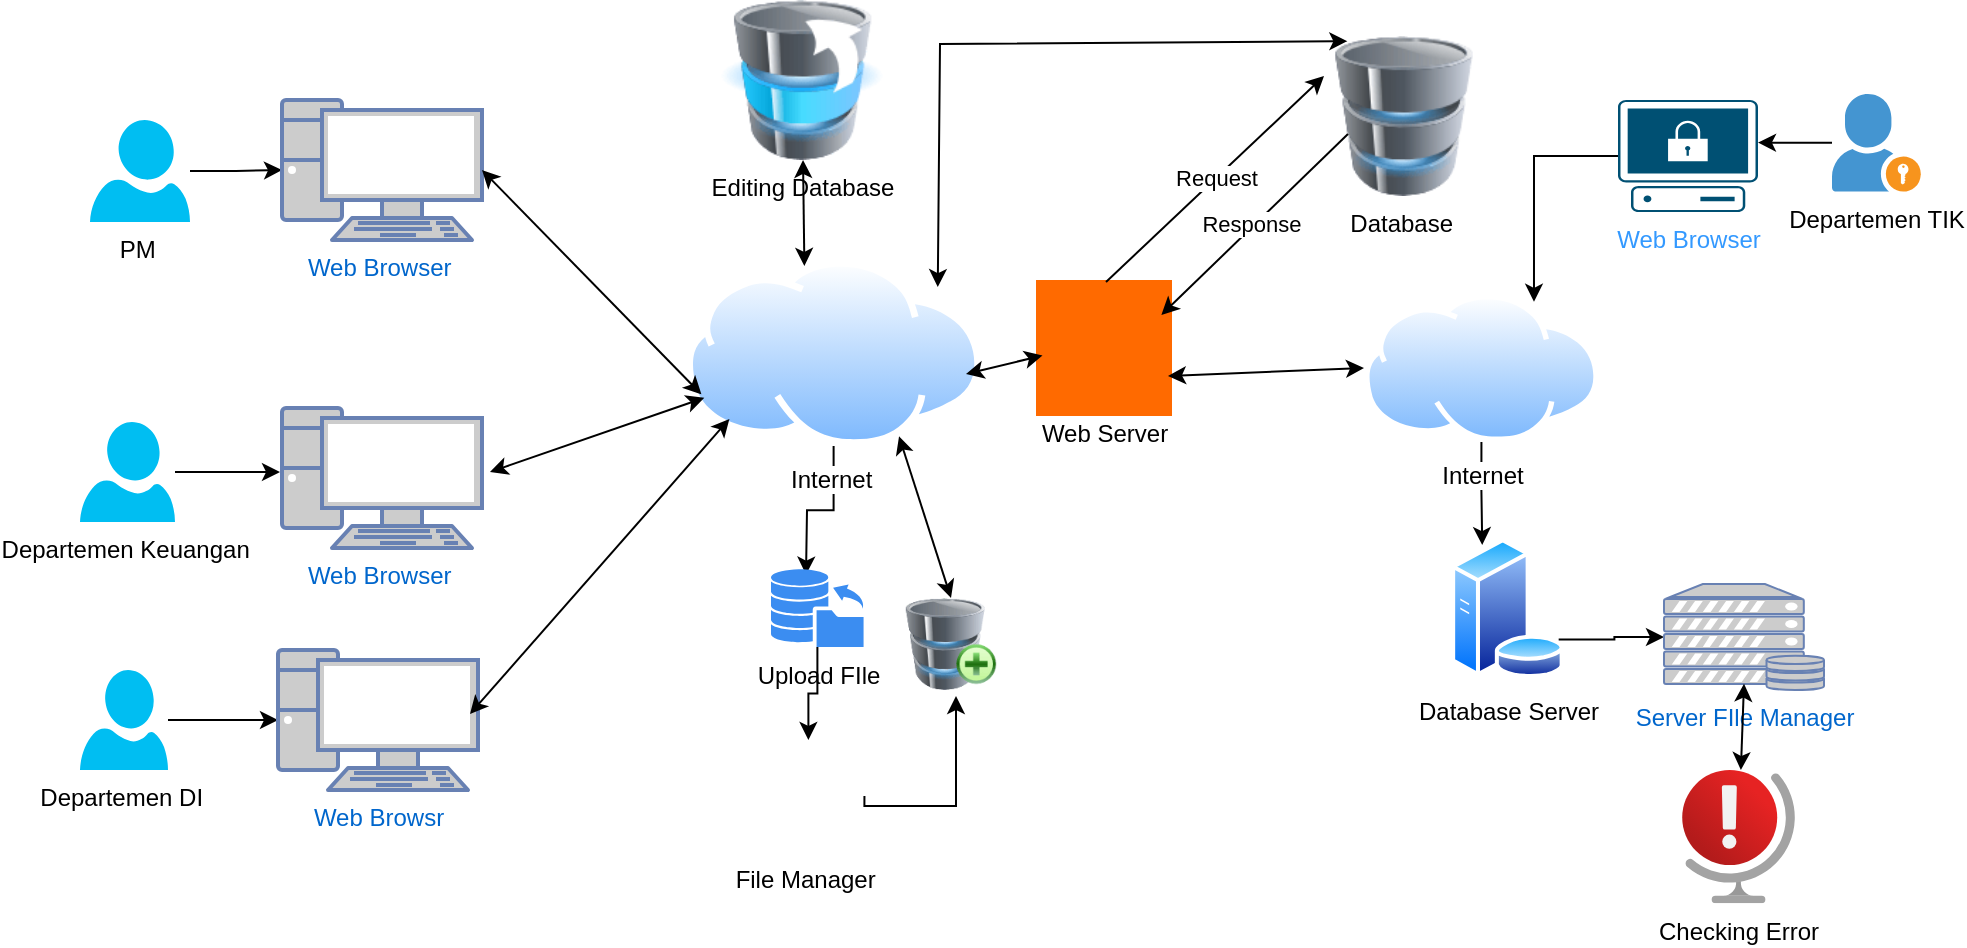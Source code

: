 <mxfile border="50" scale="3" compressed="false" locked="false" version="24.8.8">
  <diagram name="Blank" id="YmL12bMKpDGza6XwsDPr">
    <mxGraphModel dx="2123" dy="1557" grid="0" gridSize="10" guides="1" tooltips="1" connect="1" arrows="1" fold="1" page="0" pageScale="1" pageWidth="827" pageHeight="1169" background="none" math="1" shadow="0">
      <root>
        <mxCell id="X5NqExCQtvZxIxQ7pmgY-0" />
        <mxCell id="1" parent="X5NqExCQtvZxIxQ7pmgY-0" />
        <mxCell id="wmC1N9fw_VLfmZraZG7j-4" style="edgeStyle=orthogonalEdgeStyle;rounded=0;orthogonalLoop=1;jettySize=auto;html=1;" edge="1" parent="1" source="wmC1N9fw_VLfmZraZG7j-3" target="wmC1N9fw_VLfmZraZG7j-5">
          <mxGeometry relative="1" as="geometry">
            <mxPoint x="-473" y="-222" as="targetPoint" />
          </mxGeometry>
        </mxCell>
        <mxCell id="wmC1N9fw_VLfmZraZG7j-3" value="PM&amp;nbsp;" style="verticalLabelPosition=bottom;html=1;verticalAlign=top;align=center;strokeColor=none;fillColor=#00BEF2;shape=mxgraph.azure.user;" vertex="1" parent="1">
          <mxGeometry x="-576" y="-441" width="50" height="51" as="geometry" />
        </mxCell>
        <mxCell id="wmC1N9fw_VLfmZraZG7j-5" value="Web Browser&amp;nbsp;" style="fontColor=#0066CC;verticalAlign=top;verticalLabelPosition=bottom;labelPosition=center;align=center;html=1;outlineConnect=0;fillColor=#CCCCCC;strokeColor=#6881B3;gradientColor=none;gradientDirection=north;strokeWidth=2;shape=mxgraph.networks.pc;" vertex="1" parent="1">
          <mxGeometry x="-480" y="-451" width="100" height="70" as="geometry" />
        </mxCell>
        <mxCell id="wmC1N9fw_VLfmZraZG7j-32" style="edgeStyle=orthogonalEdgeStyle;rounded=0;orthogonalLoop=1;jettySize=auto;html=1;exitX=0.5;exitY=1;exitDx=0;exitDy=0;" edge="1" parent="1" source="wmC1N9fw_VLfmZraZG7j-6">
          <mxGeometry relative="1" as="geometry">
            <mxPoint x="-218" y="-213.667" as="targetPoint" />
          </mxGeometry>
        </mxCell>
        <mxCell id="wmC1N9fw_VLfmZraZG7j-6" value="Internet&amp;nbsp;" style="image;aspect=fixed;perimeter=ellipsePerimeter;html=1;align=center;shadow=0;dashed=0;spacingTop=3;image=img/lib/active_directory/internet_cloud.svg;" vertex="1" parent="1">
          <mxGeometry x="-278" y="-371" width="147.61" height="93" as="geometry" />
        </mxCell>
        <mxCell id="wmC1N9fw_VLfmZraZG7j-7" value="" style="endArrow=classic;startArrow=classic;html=1;rounded=0;exitX=1;exitY=0.5;exitDx=0;exitDy=0;exitPerimeter=0;entryX=0;entryY=0.75;entryDx=0;entryDy=0;" edge="1" parent="1" source="wmC1N9fw_VLfmZraZG7j-5" target="wmC1N9fw_VLfmZraZG7j-6">
          <mxGeometry width="50" height="50" relative="1" as="geometry">
            <mxPoint x="-377" y="-238" as="sourcePoint" />
            <mxPoint x="-284" y="-324" as="targetPoint" />
          </mxGeometry>
        </mxCell>
        <mxCell id="wmC1N9fw_VLfmZraZG7j-10" value="" style="edgeStyle=orthogonalEdgeStyle;rounded=0;orthogonalLoop=1;jettySize=auto;html=1;" edge="1" parent="1" source="wmC1N9fw_VLfmZraZG7j-8">
          <mxGeometry relative="1" as="geometry">
            <mxPoint x="-481" y="-265" as="targetPoint" />
          </mxGeometry>
        </mxCell>
        <mxCell id="wmC1N9fw_VLfmZraZG7j-8" value="Departemen Keuangan&amp;nbsp;" style="verticalLabelPosition=bottom;html=1;verticalAlign=top;align=center;strokeColor=none;fillColor=#00BEF2;shape=mxgraph.azure.user;" vertex="1" parent="1">
          <mxGeometry x="-581" y="-290" width="47.5" height="50" as="geometry" />
        </mxCell>
        <mxCell id="wmC1N9fw_VLfmZraZG7j-11" value="Web Browser&amp;nbsp;" style="fontColor=#0066CC;verticalAlign=top;verticalLabelPosition=bottom;labelPosition=center;align=center;html=1;outlineConnect=0;fillColor=#CCCCCC;strokeColor=#6881B3;gradientColor=none;gradientDirection=north;strokeWidth=2;shape=mxgraph.networks.pc;" vertex="1" parent="1">
          <mxGeometry x="-480" y="-297" width="100" height="70" as="geometry" />
        </mxCell>
        <mxCell id="wmC1N9fw_VLfmZraZG7j-13" value="" style="endArrow=classic;startArrow=classic;html=1;rounded=0;" edge="1" parent="1" target="wmC1N9fw_VLfmZraZG7j-6">
          <mxGeometry width="50" height="50" relative="1" as="geometry">
            <mxPoint x="-376" y="-265" as="sourcePoint" />
            <mxPoint x="-260" y="-202" as="targetPoint" />
          </mxGeometry>
        </mxCell>
        <mxCell id="wmC1N9fw_VLfmZraZG7j-16" value="" style="edgeStyle=orthogonalEdgeStyle;rounded=0;orthogonalLoop=1;jettySize=auto;html=1;" edge="1" parent="1" source="wmC1N9fw_VLfmZraZG7j-14" target="wmC1N9fw_VLfmZraZG7j-15">
          <mxGeometry relative="1" as="geometry" />
        </mxCell>
        <mxCell id="wmC1N9fw_VLfmZraZG7j-14" value="Departemen DI&amp;nbsp;" style="verticalLabelPosition=bottom;html=1;verticalAlign=top;align=center;strokeColor=none;fillColor=#00BEF2;shape=mxgraph.azure.user;" vertex="1" parent="1">
          <mxGeometry x="-581" y="-166" width="44" height="50" as="geometry" />
        </mxCell>
        <mxCell id="wmC1N9fw_VLfmZraZG7j-15" value="Web Browsr" style="fontColor=#0066CC;verticalAlign=top;verticalLabelPosition=bottom;labelPosition=center;align=center;html=1;outlineConnect=0;fillColor=#CCCCCC;strokeColor=#6881B3;gradientColor=none;gradientDirection=north;strokeWidth=2;shape=mxgraph.networks.pc;" vertex="1" parent="1">
          <mxGeometry x="-482" y="-176" width="100" height="70" as="geometry" />
        </mxCell>
        <mxCell id="wmC1N9fw_VLfmZraZG7j-17" value="" style="endArrow=classic;startArrow=classic;html=1;rounded=0;entryX=0;entryY=1;entryDx=0;entryDy=0;" edge="1" parent="1" target="wmC1N9fw_VLfmZraZG7j-6">
          <mxGeometry width="50" height="50" relative="1" as="geometry">
            <mxPoint x="-386" y="-144" as="sourcePoint" />
            <mxPoint x="-278" y="-191" as="targetPoint" />
          </mxGeometry>
        </mxCell>
        <mxCell id="wmC1N9fw_VLfmZraZG7j-18" value="&lt;div&gt;&lt;br&gt;&lt;/div&gt;&lt;div&gt;&lt;br&gt;&lt;/div&gt;&lt;div&gt;&lt;br&gt;&lt;/div&gt;&lt;div&gt;&lt;br&gt;&lt;/div&gt;&lt;div&gt;&lt;br&gt;&lt;/div&gt;&lt;div&gt;&lt;br&gt;&lt;/div&gt;&lt;div&gt;Web Server&lt;/div&gt;" style="points=[];aspect=fixed;html=1;align=center;shadow=0;dashed=0;fillColor=#FF6A00;strokeColor=none;shape=mxgraph.alibaba_cloud.domain;" vertex="1" parent="1">
          <mxGeometry x="-103" y="-361" width="68" height="68" as="geometry" />
        </mxCell>
        <mxCell id="wmC1N9fw_VLfmZraZG7j-20" value="" style="endArrow=classic;startArrow=classic;html=1;rounded=0;entryX=0.048;entryY=0.555;entryDx=0;entryDy=0;entryPerimeter=0;" edge="1" parent="1" target="wmC1N9fw_VLfmZraZG7j-18">
          <mxGeometry width="50" height="50" relative="1" as="geometry">
            <mxPoint x="-138" y="-314" as="sourcePoint" />
            <mxPoint x="-119" y="-306" as="targetPoint" />
          </mxGeometry>
        </mxCell>
        <mxCell id="wmC1N9fw_VLfmZraZG7j-22" value="Database&amp;nbsp;" style="image;html=1;image=img/lib/clip_art/computers/Database_128x128.png" vertex="1" parent="1">
          <mxGeometry x="41" y="-483" width="80" height="80" as="geometry" />
        </mxCell>
        <mxCell id="wmC1N9fw_VLfmZraZG7j-27" value="Response&amp;nbsp;" style="endArrow=classic;html=1;rounded=0;entryX=0.922;entryY=0.257;entryDx=0;entryDy=0;entryPerimeter=0;" edge="1" parent="1" target="wmC1N9fw_VLfmZraZG7j-18">
          <mxGeometry width="50" height="50" relative="1" as="geometry">
            <mxPoint x="53" y="-434" as="sourcePoint" />
            <mxPoint x="-53" y="-358" as="targetPoint" />
          </mxGeometry>
        </mxCell>
        <mxCell id="wmC1N9fw_VLfmZraZG7j-28" value="Request" style="endArrow=classic;html=1;rounded=0;entryX=0;entryY=0.25;entryDx=0;entryDy=0;" edge="1" parent="1" target="wmC1N9fw_VLfmZraZG7j-22">
          <mxGeometry width="50" height="50" relative="1" as="geometry">
            <mxPoint x="-68" y="-360" as="sourcePoint" />
            <mxPoint x="-18" y="-410" as="targetPoint" />
          </mxGeometry>
        </mxCell>
        <mxCell id="wmC1N9fw_VLfmZraZG7j-31" value="" style="endArrow=classic;startArrow=classic;html=1;rounded=0;exitX=1;exitY=0;exitDx=0;exitDy=0;entryX=0.146;entryY=0.032;entryDx=0;entryDy=0;entryPerimeter=0;" edge="1" parent="1" source="wmC1N9fw_VLfmZraZG7j-6" target="wmC1N9fw_VLfmZraZG7j-22">
          <mxGeometry width="50" height="50" relative="1" as="geometry">
            <mxPoint x="-87" y="-133" as="sourcePoint" />
            <mxPoint x="81" y="-483" as="targetPoint" />
            <Array as="points">
              <mxPoint x="-151" y="-479" />
            </Array>
          </mxGeometry>
        </mxCell>
        <mxCell id="wmC1N9fw_VLfmZraZG7j-36" style="edgeStyle=orthogonalEdgeStyle;rounded=0;orthogonalLoop=1;jettySize=auto;html=1;" edge="1" parent="1" source="wmC1N9fw_VLfmZraZG7j-34" target="wmC1N9fw_VLfmZraZG7j-35">
          <mxGeometry relative="1" as="geometry" />
        </mxCell>
        <mxCell id="wmC1N9fw_VLfmZraZG7j-34" value="Upload FIle" style="sketch=0;html=1;aspect=fixed;strokeColor=none;shadow=0;fillColor=#3B8DF1;verticalAlign=top;labelPosition=center;verticalLabelPosition=bottom;shape=mxgraph.gcp2.database_uploading" vertex="1" parent="1">
          <mxGeometry x="-235.5" y="-216.5" width="46.43" height="39" as="geometry" />
        </mxCell>
        <mxCell id="wmC1N9fw_VLfmZraZG7j-45" style="edgeStyle=orthogonalEdgeStyle;rounded=0;orthogonalLoop=1;jettySize=auto;html=1;exitX=1;exitY=0.5;exitDx=0;exitDy=0;" edge="1" parent="1" source="wmC1N9fw_VLfmZraZG7j-35">
          <mxGeometry relative="1" as="geometry">
            <mxPoint x="-143" y="-153" as="targetPoint" />
            <Array as="points">
              <mxPoint x="-143" y="-98" />
            </Array>
          </mxGeometry>
        </mxCell>
        <mxCell id="wmC1N9fw_VLfmZraZG7j-35" value="File Manager&amp;nbsp;" style="shape=image;html=1;verticalAlign=top;verticalLabelPosition=bottom;labelBackgroundColor=#ffffff;imageAspect=0;aspect=fixed;image=https://cdn2.iconfinder.com/data/icons/crystalproject/128x128/apps/file-manager.png" vertex="1" parent="1">
          <mxGeometry x="-244.78" y="-131" width="56" height="56" as="geometry" />
        </mxCell>
        <mxCell id="wmC1N9fw_VLfmZraZG7j-37" value="Departemen TIK" style="shadow=0;dashed=0;html=1;strokeColor=none;fillColor=#4495D1;labelPosition=center;verticalLabelPosition=bottom;verticalAlign=top;align=center;outlineConnect=0;shape=mxgraph.veeam.portal_admin;" vertex="1" parent="1">
          <mxGeometry x="295" y="-454" width="44.4" height="48.8" as="geometry" />
        </mxCell>
        <mxCell id="wmC1N9fw_VLfmZraZG7j-43" style="edgeStyle=orthogonalEdgeStyle;rounded=0;orthogonalLoop=1;jettySize=auto;html=1;exitX=0.5;exitY=1;exitDx=0;exitDy=0;entryX=0.25;entryY=0;entryDx=0;entryDy=0;" edge="1" parent="1" source="wmC1N9fw_VLfmZraZG7j-38" target="wmC1N9fw_VLfmZraZG7j-40">
          <mxGeometry relative="1" as="geometry" />
        </mxCell>
        <mxCell id="wmC1N9fw_VLfmZraZG7j-38" value="Internet" style="image;aspect=fixed;perimeter=ellipsePerimeter;html=1;align=center;shadow=0;dashed=0;spacingTop=3;image=img/lib/active_directory/internet_cloud.svg;" vertex="1" parent="1">
          <mxGeometry x="61" y="-354" width="117.43" height="73.98" as="geometry" />
        </mxCell>
        <mxCell id="wmC1N9fw_VLfmZraZG7j-40" value="Database Server" style="image;aspect=fixed;perimeter=ellipsePerimeter;html=1;align=center;shadow=0;dashed=0;spacingTop=3;image=img/lib/active_directory/database_server.svg;" vertex="1" parent="1">
          <mxGeometry x="104" y="-232" width="57.4" height="70" as="geometry" />
        </mxCell>
        <mxCell id="wmC1N9fw_VLfmZraZG7j-42" style="edgeStyle=orthogonalEdgeStyle;rounded=0;orthogonalLoop=1;jettySize=auto;html=1;exitX=1;exitY=0.75;exitDx=0;exitDy=0;entryX=0;entryY=0.5;entryDx=0;entryDy=0;entryPerimeter=0;" edge="1" parent="1" source="wmC1N9fw_VLfmZraZG7j-40" target="wmC1N9fw_VLfmZraZG7j-48">
          <mxGeometry relative="1" as="geometry" />
        </mxCell>
        <mxCell id="wmC1N9fw_VLfmZraZG7j-44" value="" style="image;html=1;image=img/lib/clip_art/computers/Database_Add_128x128.png" vertex="1" parent="1">
          <mxGeometry x="-173" y="-202" width="55" height="46" as="geometry" />
        </mxCell>
        <mxCell id="wmC1N9fw_VLfmZraZG7j-47" value="" style="endArrow=classic;startArrow=classic;html=1;rounded=0;exitX=0.75;exitY=1;exitDx=0;exitDy=0;entryX=0.5;entryY=0;entryDx=0;entryDy=0;" edge="1" parent="1" source="wmC1N9fw_VLfmZraZG7j-6" target="wmC1N9fw_VLfmZraZG7j-44">
          <mxGeometry width="50" height="50" relative="1" as="geometry">
            <mxPoint x="-87" y="-133" as="sourcePoint" />
            <mxPoint x="-37" y="-183" as="targetPoint" />
          </mxGeometry>
        </mxCell>
        <mxCell id="wmC1N9fw_VLfmZraZG7j-48" value="Server FIle Manager" style="fontColor=#0066CC;verticalAlign=top;verticalLabelPosition=bottom;labelPosition=center;align=center;html=1;outlineConnect=0;fillColor=#CCCCCC;strokeColor=#6881B3;gradientColor=none;gradientDirection=north;strokeWidth=2;shape=mxgraph.networks.server_storage;" vertex="1" parent="1">
          <mxGeometry x="211" y="-209" width="80" height="53" as="geometry" />
        </mxCell>
        <mxCell id="wmC1N9fw_VLfmZraZG7j-50" value="Checking Error" style="image;aspect=fixed;html=1;points=[];align=center;fontSize=12;image=img/lib/azure2/general/Globe_Error.svg;" vertex="1" parent="1">
          <mxGeometry x="220" y="-116" width="56.5" height="66.59" as="geometry" />
        </mxCell>
        <mxCell id="wmC1N9fw_VLfmZraZG7j-54" value="" style="endArrow=classic;startArrow=classic;html=1;rounded=0;entryX=0.5;entryY=0.94;entryDx=0;entryDy=0;entryPerimeter=0;" edge="1" parent="1" source="wmC1N9fw_VLfmZraZG7j-50" target="wmC1N9fw_VLfmZraZG7j-48">
          <mxGeometry width="50" height="50" relative="1" as="geometry">
            <mxPoint x="-83" y="-126" as="sourcePoint" />
            <mxPoint x="-33" y="-176" as="targetPoint" />
          </mxGeometry>
        </mxCell>
        <mxCell id="wmC1N9fw_VLfmZraZG7j-62" value="" style="endArrow=classic;startArrow=classic;html=1;rounded=0;entryX=0;entryY=0.5;entryDx=0;entryDy=0;" edge="1" parent="1" target="wmC1N9fw_VLfmZraZG7j-38">
          <mxGeometry width="50" height="50" relative="1" as="geometry">
            <mxPoint x="-37" y="-313" as="sourcePoint" />
            <mxPoint x="-37" y="-183" as="targetPoint" />
          </mxGeometry>
        </mxCell>
        <mxCell id="wmC1N9fw_VLfmZraZG7j-64" value="Editing Database" style="image;html=1;image=img/lib/clip_art/computers/Database_Move_Stack_128x128.png" vertex="1" parent="1">
          <mxGeometry x="-264" y="-501" width="88" height="80" as="geometry" />
        </mxCell>
        <mxCell id="wmC1N9fw_VLfmZraZG7j-67" value="" style="endArrow=classic;startArrow=classic;html=1;rounded=0;exitX=0.401;exitY=0.032;exitDx=0;exitDy=0;exitPerimeter=0;" edge="1" parent="1" source="wmC1N9fw_VLfmZraZG7j-6" target="wmC1N9fw_VLfmZraZG7j-64">
          <mxGeometry width="50" height="50" relative="1" as="geometry">
            <mxPoint x="-113" y="-336" as="sourcePoint" />
            <mxPoint x="-63" y="-386" as="targetPoint" />
          </mxGeometry>
        </mxCell>
        <mxCell id="wmC1N9fw_VLfmZraZG7j-71" style="edgeStyle=orthogonalEdgeStyle;rounded=0;orthogonalLoop=1;jettySize=auto;html=1;entryX=0.75;entryY=0;entryDx=0;entryDy=0;" edge="1" parent="1" source="wmC1N9fw_VLfmZraZG7j-69" target="wmC1N9fw_VLfmZraZG7j-38">
          <mxGeometry relative="1" as="geometry" />
        </mxCell>
        <mxCell id="wmC1N9fw_VLfmZraZG7j-69" value="&lt;font color=&quot;#3399ff&quot;&gt;Web Browser&lt;/font&gt;" style="points=[[0.02,0.015,0],[0.5,0,0],[0.98,0.015,0],[1,0.38,0],[0.895,0.98,0],[0.5,1,0],[0.105,0.98,0],[0,0.38,0]];verticalLabelPosition=bottom;sketch=0;html=1;verticalAlign=top;aspect=fixed;align=center;pointerEvents=1;shape=mxgraph.cisco19.secure_endpoint_pc;fillColor=#005073;strokeColor=none;" vertex="1" parent="1">
          <mxGeometry x="188" y="-451" width="70" height="56" as="geometry" />
        </mxCell>
        <mxCell id="wmC1N9fw_VLfmZraZG7j-70" style="edgeStyle=orthogonalEdgeStyle;rounded=0;orthogonalLoop=1;jettySize=auto;html=1;entryX=1;entryY=0.38;entryDx=0;entryDy=0;entryPerimeter=0;" edge="1" parent="1" source="wmC1N9fw_VLfmZraZG7j-37" target="wmC1N9fw_VLfmZraZG7j-69">
          <mxGeometry relative="1" as="geometry" />
        </mxCell>
      </root>
    </mxGraphModel>
  </diagram>
</mxfile>
